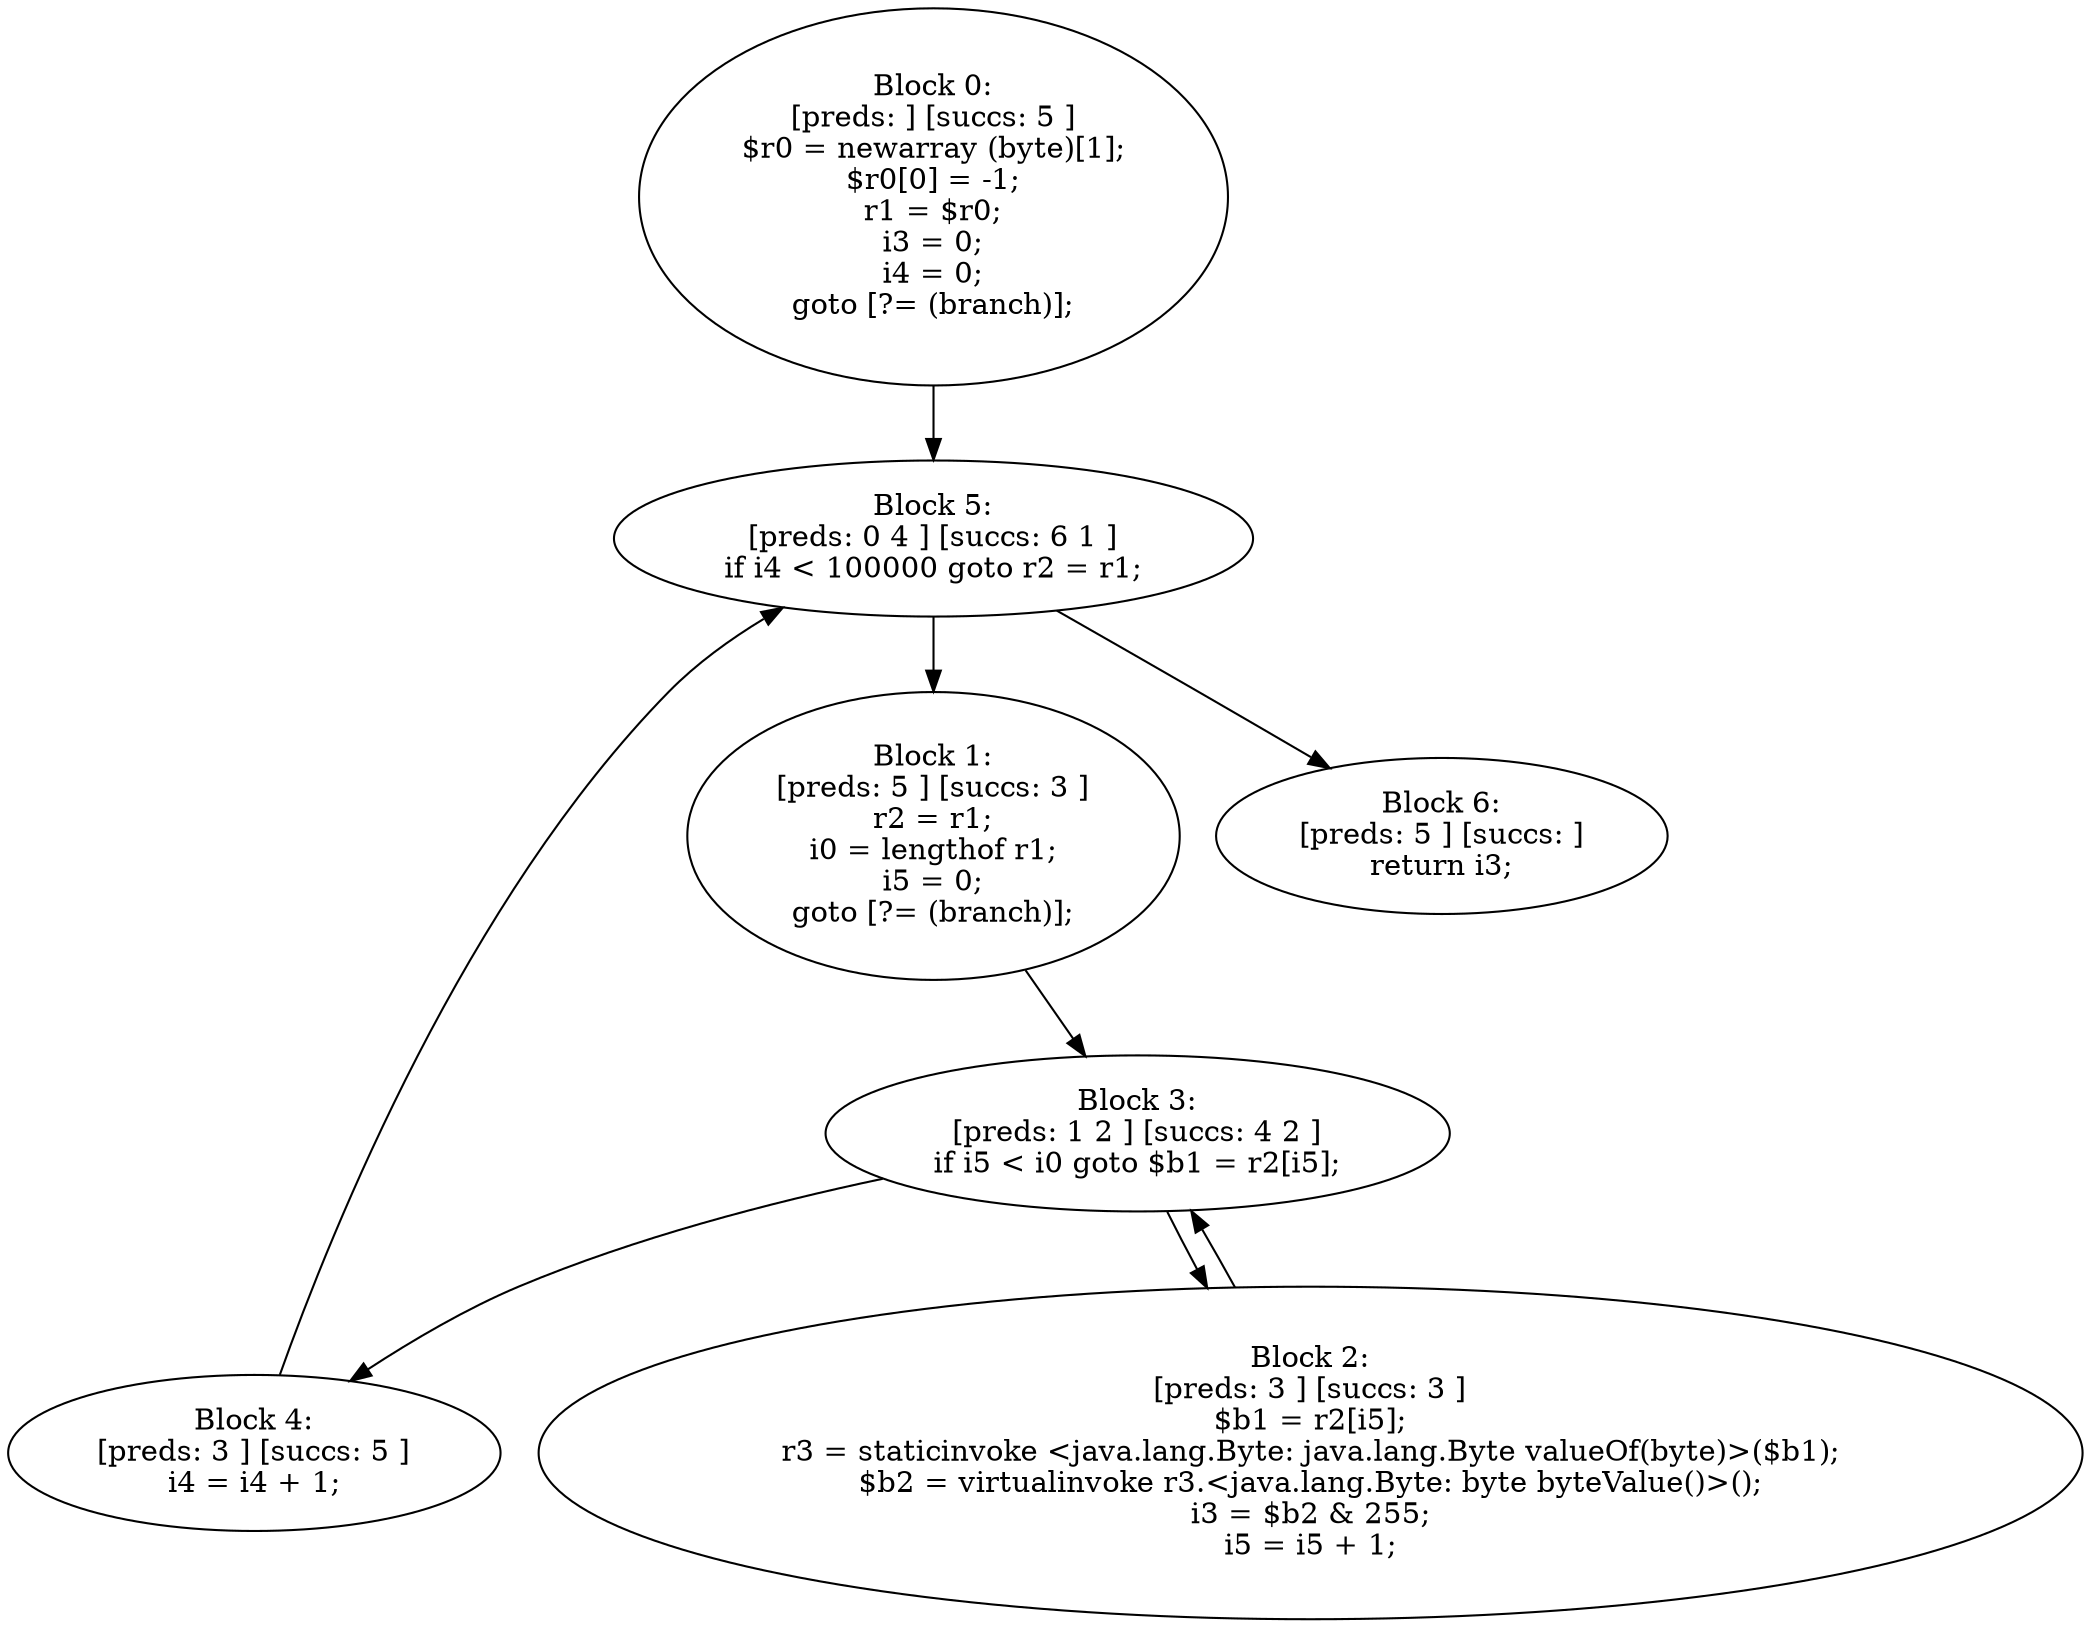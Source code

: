 digraph "unitGraph" {
    "Block 0:
[preds: ] [succs: 5 ]
$r0 = newarray (byte)[1];
$r0[0] = -1;
r1 = $r0;
i3 = 0;
i4 = 0;
goto [?= (branch)];
"
    "Block 1:
[preds: 5 ] [succs: 3 ]
r2 = r1;
i0 = lengthof r1;
i5 = 0;
goto [?= (branch)];
"
    "Block 2:
[preds: 3 ] [succs: 3 ]
$b1 = r2[i5];
r3 = staticinvoke <java.lang.Byte: java.lang.Byte valueOf(byte)>($b1);
$b2 = virtualinvoke r3.<java.lang.Byte: byte byteValue()>();
i3 = $b2 & 255;
i5 = i5 + 1;
"
    "Block 3:
[preds: 1 2 ] [succs: 4 2 ]
if i5 < i0 goto $b1 = r2[i5];
"
    "Block 4:
[preds: 3 ] [succs: 5 ]
i4 = i4 + 1;
"
    "Block 5:
[preds: 0 4 ] [succs: 6 1 ]
if i4 < 100000 goto r2 = r1;
"
    "Block 6:
[preds: 5 ] [succs: ]
return i3;
"
    "Block 0:
[preds: ] [succs: 5 ]
$r0 = newarray (byte)[1];
$r0[0] = -1;
r1 = $r0;
i3 = 0;
i4 = 0;
goto [?= (branch)];
"->"Block 5:
[preds: 0 4 ] [succs: 6 1 ]
if i4 < 100000 goto r2 = r1;
";
    "Block 1:
[preds: 5 ] [succs: 3 ]
r2 = r1;
i0 = lengthof r1;
i5 = 0;
goto [?= (branch)];
"->"Block 3:
[preds: 1 2 ] [succs: 4 2 ]
if i5 < i0 goto $b1 = r2[i5];
";
    "Block 2:
[preds: 3 ] [succs: 3 ]
$b1 = r2[i5];
r3 = staticinvoke <java.lang.Byte: java.lang.Byte valueOf(byte)>($b1);
$b2 = virtualinvoke r3.<java.lang.Byte: byte byteValue()>();
i3 = $b2 & 255;
i5 = i5 + 1;
"->"Block 3:
[preds: 1 2 ] [succs: 4 2 ]
if i5 < i0 goto $b1 = r2[i5];
";
    "Block 3:
[preds: 1 2 ] [succs: 4 2 ]
if i5 < i0 goto $b1 = r2[i5];
"->"Block 4:
[preds: 3 ] [succs: 5 ]
i4 = i4 + 1;
";
    "Block 3:
[preds: 1 2 ] [succs: 4 2 ]
if i5 < i0 goto $b1 = r2[i5];
"->"Block 2:
[preds: 3 ] [succs: 3 ]
$b1 = r2[i5];
r3 = staticinvoke <java.lang.Byte: java.lang.Byte valueOf(byte)>($b1);
$b2 = virtualinvoke r3.<java.lang.Byte: byte byteValue()>();
i3 = $b2 & 255;
i5 = i5 + 1;
";
    "Block 4:
[preds: 3 ] [succs: 5 ]
i4 = i4 + 1;
"->"Block 5:
[preds: 0 4 ] [succs: 6 1 ]
if i4 < 100000 goto r2 = r1;
";
    "Block 5:
[preds: 0 4 ] [succs: 6 1 ]
if i4 < 100000 goto r2 = r1;
"->"Block 6:
[preds: 5 ] [succs: ]
return i3;
";
    "Block 5:
[preds: 0 4 ] [succs: 6 1 ]
if i4 < 100000 goto r2 = r1;
"->"Block 1:
[preds: 5 ] [succs: 3 ]
r2 = r1;
i0 = lengthof r1;
i5 = 0;
goto [?= (branch)];
";
}
